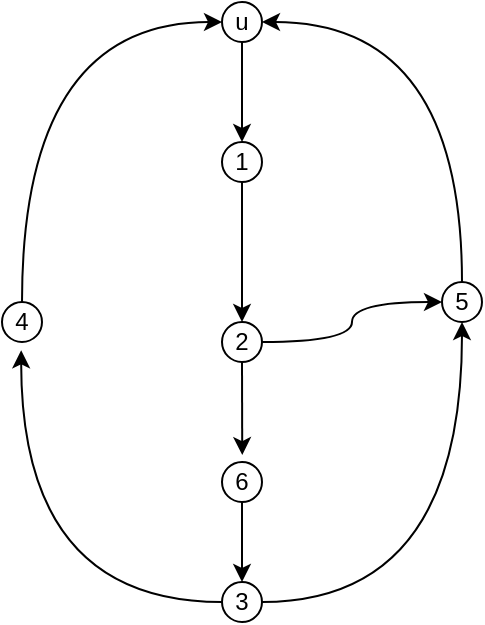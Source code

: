 <mxfile version="22.1.11" type="github">
  <diagram name="第 1 页" id="qcxTEiMICj3GGCv53Lo7">
    <mxGraphModel dx="255" dy="411" grid="1" gridSize="10" guides="1" tooltips="1" connect="1" arrows="1" fold="1" page="1" pageScale="1" pageWidth="827" pageHeight="1169" math="0" shadow="0">
      <root>
        <mxCell id="0" />
        <mxCell id="1" parent="0" />
        <mxCell id="0sBd6vjpyOEF9d92fps1-9" style="edgeStyle=orthogonalEdgeStyle;orthogonalLoop=1;jettySize=auto;html=1;exitX=0.5;exitY=1;exitDx=0;exitDy=0;entryX=0.5;entryY=0;entryDx=0;entryDy=0;curved=1;" edge="1" parent="1" source="0sBd6vjpyOEF9d92fps1-1" target="0sBd6vjpyOEF9d92fps1-2">
          <mxGeometry relative="1" as="geometry" />
        </mxCell>
        <mxCell id="0sBd6vjpyOEF9d92fps1-1" value="u" style="ellipse;whiteSpace=wrap;html=1;aspect=fixed;" vertex="1" parent="1">
          <mxGeometry x="380" y="130" width="20" height="20" as="geometry" />
        </mxCell>
        <mxCell id="0sBd6vjpyOEF9d92fps1-10" style="edgeStyle=orthogonalEdgeStyle;orthogonalLoop=1;jettySize=auto;html=1;exitX=0.5;exitY=1;exitDx=0;exitDy=0;entryX=0.5;entryY=0;entryDx=0;entryDy=0;curved=1;" edge="1" parent="1" source="0sBd6vjpyOEF9d92fps1-2" target="0sBd6vjpyOEF9d92fps1-3">
          <mxGeometry relative="1" as="geometry" />
        </mxCell>
        <mxCell id="0sBd6vjpyOEF9d92fps1-2" value="1" style="ellipse;whiteSpace=wrap;html=1;aspect=fixed;" vertex="1" parent="1">
          <mxGeometry x="380" y="200" width="20" height="20" as="geometry" />
        </mxCell>
        <mxCell id="0sBd6vjpyOEF9d92fps1-13" style="edgeStyle=orthogonalEdgeStyle;orthogonalLoop=1;jettySize=auto;html=1;exitX=1;exitY=0.5;exitDx=0;exitDy=0;curved=1;" edge="1" parent="1" source="0sBd6vjpyOEF9d92fps1-3" target="0sBd6vjpyOEF9d92fps1-6">
          <mxGeometry relative="1" as="geometry" />
        </mxCell>
        <mxCell id="0sBd6vjpyOEF9d92fps1-3" value="2" style="ellipse;whiteSpace=wrap;html=1;aspect=fixed;" vertex="1" parent="1">
          <mxGeometry x="380" y="290" width="20" height="20" as="geometry" />
        </mxCell>
        <mxCell id="0sBd6vjpyOEF9d92fps1-14" style="edgeStyle=orthogonalEdgeStyle;orthogonalLoop=1;jettySize=auto;html=1;exitX=1;exitY=0.5;exitDx=0;exitDy=0;entryX=0.5;entryY=1;entryDx=0;entryDy=0;curved=1;" edge="1" parent="1" source="0sBd6vjpyOEF9d92fps1-4" target="0sBd6vjpyOEF9d92fps1-6">
          <mxGeometry relative="1" as="geometry" />
        </mxCell>
        <mxCell id="0sBd6vjpyOEF9d92fps1-4" value="3" style="ellipse;whiteSpace=wrap;html=1;aspect=fixed;" vertex="1" parent="1">
          <mxGeometry x="380" y="420" width="20" height="20" as="geometry" />
        </mxCell>
        <mxCell id="0sBd6vjpyOEF9d92fps1-17" style="edgeStyle=orthogonalEdgeStyle;orthogonalLoop=1;jettySize=auto;html=1;exitX=0.5;exitY=0;exitDx=0;exitDy=0;entryX=0;entryY=0.5;entryDx=0;entryDy=0;curved=1;" edge="1" parent="1" source="0sBd6vjpyOEF9d92fps1-5" target="0sBd6vjpyOEF9d92fps1-1">
          <mxGeometry relative="1" as="geometry" />
        </mxCell>
        <mxCell id="0sBd6vjpyOEF9d92fps1-5" value="4" style="ellipse;whiteSpace=wrap;html=1;aspect=fixed;" vertex="1" parent="1">
          <mxGeometry x="270" y="280" width="20" height="20" as="geometry" />
        </mxCell>
        <mxCell id="0sBd6vjpyOEF9d92fps1-6" value="5" style="ellipse;whiteSpace=wrap;html=1;aspect=fixed;" vertex="1" parent="1">
          <mxGeometry x="490" y="270" width="20" height="20" as="geometry" />
        </mxCell>
        <mxCell id="0sBd6vjpyOEF9d92fps1-12" style="edgeStyle=orthogonalEdgeStyle;orthogonalLoop=1;jettySize=auto;html=1;exitX=0.5;exitY=1;exitDx=0;exitDy=0;entryX=0.5;entryY=0;entryDx=0;entryDy=0;curved=1;" edge="1" parent="1" source="0sBd6vjpyOEF9d92fps1-7" target="0sBd6vjpyOEF9d92fps1-4">
          <mxGeometry relative="1" as="geometry" />
        </mxCell>
        <mxCell id="0sBd6vjpyOEF9d92fps1-7" value="6" style="ellipse;whiteSpace=wrap;html=1;aspect=fixed;" vertex="1" parent="1">
          <mxGeometry x="380" y="360" width="20" height="20" as="geometry" />
        </mxCell>
        <mxCell id="0sBd6vjpyOEF9d92fps1-11" style="edgeStyle=orthogonalEdgeStyle;orthogonalLoop=1;jettySize=auto;html=1;exitX=0.5;exitY=1;exitDx=0;exitDy=0;entryX=0.507;entryY=-0.174;entryDx=0;entryDy=0;entryPerimeter=0;curved=1;" edge="1" parent="1" source="0sBd6vjpyOEF9d92fps1-3" target="0sBd6vjpyOEF9d92fps1-7">
          <mxGeometry relative="1" as="geometry" />
        </mxCell>
        <mxCell id="0sBd6vjpyOEF9d92fps1-15" style="edgeStyle=orthogonalEdgeStyle;orthogonalLoop=1;jettySize=auto;html=1;exitX=0.5;exitY=0;exitDx=0;exitDy=0;entryX=1;entryY=0.5;entryDx=0;entryDy=0;curved=1;" edge="1" parent="1" source="0sBd6vjpyOEF9d92fps1-6" target="0sBd6vjpyOEF9d92fps1-1">
          <mxGeometry relative="1" as="geometry" />
        </mxCell>
        <mxCell id="0sBd6vjpyOEF9d92fps1-16" style="edgeStyle=orthogonalEdgeStyle;orthogonalLoop=1;jettySize=auto;html=1;exitX=0;exitY=0.5;exitDx=0;exitDy=0;entryX=0.479;entryY=1.207;entryDx=0;entryDy=0;entryPerimeter=0;curved=1;" edge="1" parent="1" source="0sBd6vjpyOEF9d92fps1-4" target="0sBd6vjpyOEF9d92fps1-5">
          <mxGeometry relative="1" as="geometry" />
        </mxCell>
      </root>
    </mxGraphModel>
  </diagram>
</mxfile>
